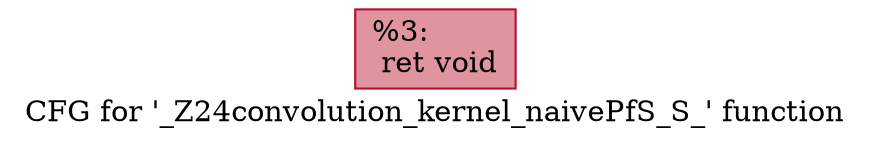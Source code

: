 digraph "CFG for '_Z24convolution_kernel_naivePfS_S_' function" {
	label="CFG for '_Z24convolution_kernel_naivePfS_S_' function";

	Node0x45b1920 [shape=record,color="#b70d28ff", style=filled, fillcolor="#b70d2870",label="{%3:\l  ret void\l}"];
}

